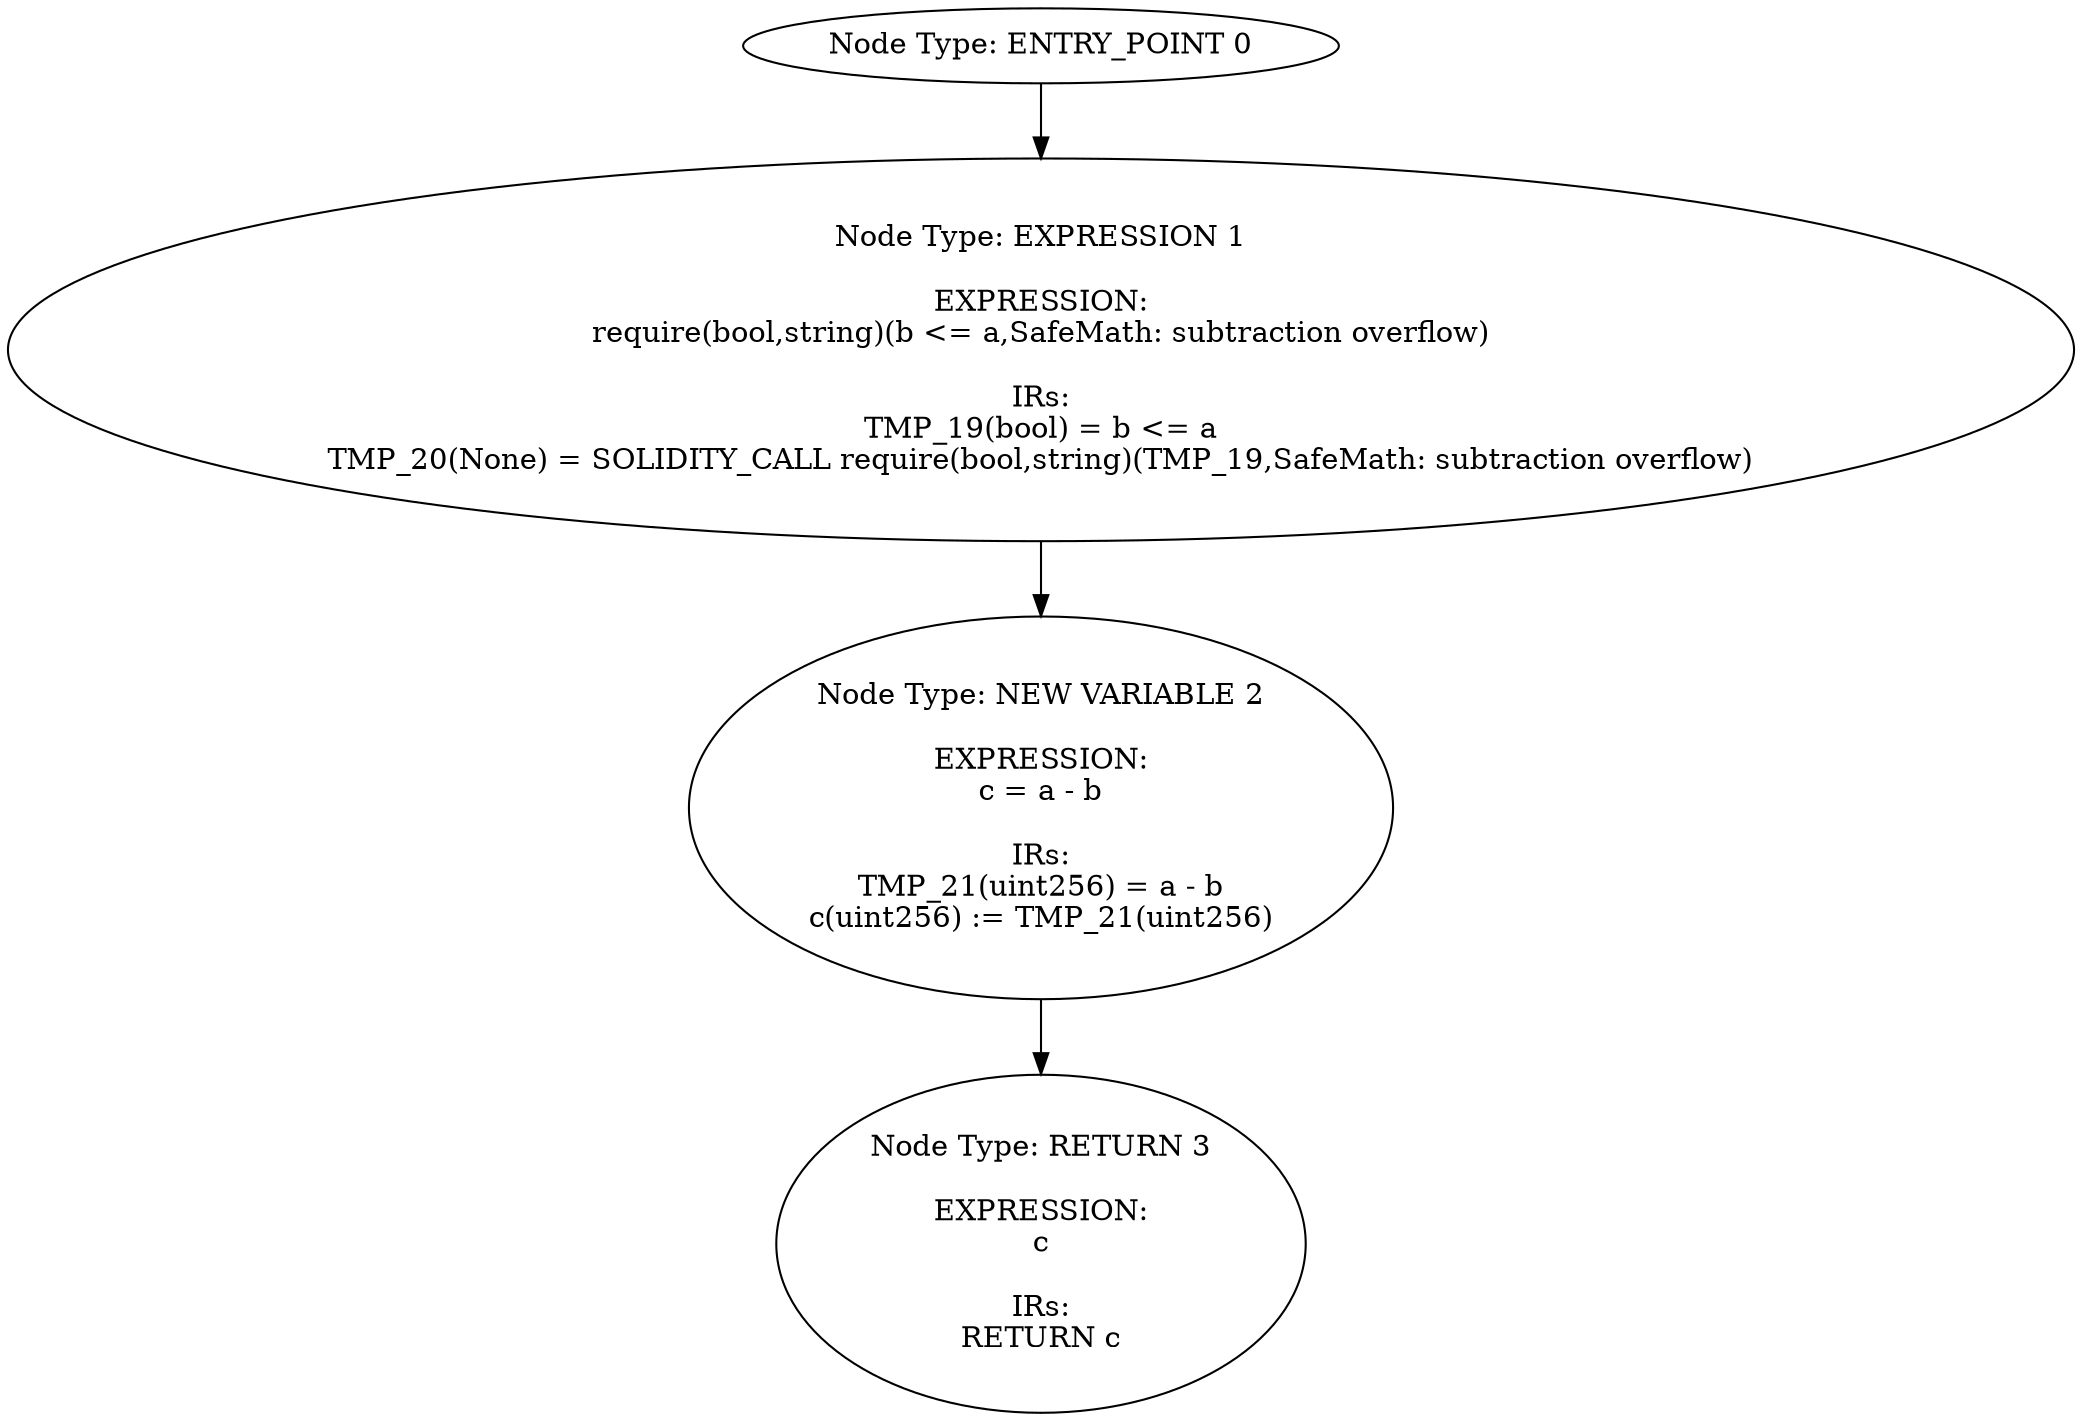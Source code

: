 digraph{
0[label="Node Type: ENTRY_POINT 0
"];
0->1;
1[label="Node Type: EXPRESSION 1

EXPRESSION:
require(bool,string)(b <= a,SafeMath: subtraction overflow)

IRs:
TMP_19(bool) = b <= a
TMP_20(None) = SOLIDITY_CALL require(bool,string)(TMP_19,SafeMath: subtraction overflow)"];
1->2;
2[label="Node Type: NEW VARIABLE 2

EXPRESSION:
c = a - b

IRs:
TMP_21(uint256) = a - b
c(uint256) := TMP_21(uint256)"];
2->3;
3[label="Node Type: RETURN 3

EXPRESSION:
c

IRs:
RETURN c"];
}

